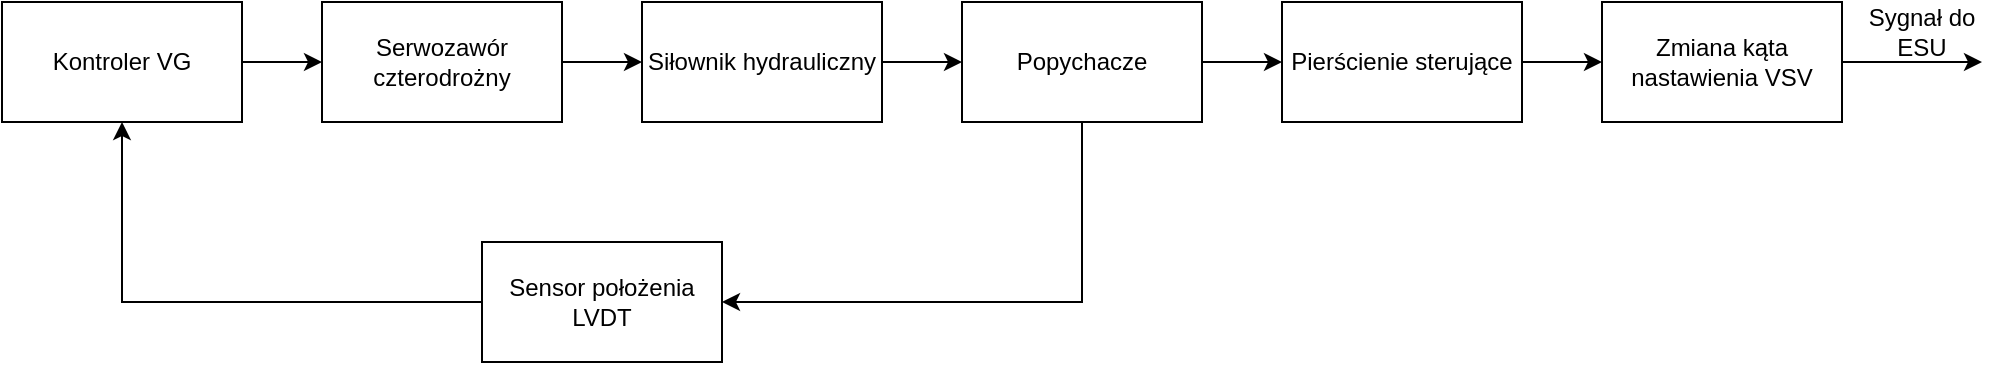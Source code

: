 <mxfile version="20.7.3" type="device"><diagram id="axhNe53pzyhSda9yolp8" name="Strona-1"><mxGraphModel dx="1235" dy="646" grid="1" gridSize="10" guides="1" tooltips="1" connect="1" arrows="1" fold="1" page="1" pageScale="1" pageWidth="1169" pageHeight="827" math="0" shadow="0"><root><mxCell id="0"/><mxCell id="1" parent="0"/><mxCell id="se-JJzplv_ac_gQHZDoa-3" value="" style="edgeStyle=orthogonalEdgeStyle;rounded=0;orthogonalLoop=1;jettySize=auto;html=1;" edge="1" parent="1" source="se-JJzplv_ac_gQHZDoa-1" target="se-JJzplv_ac_gQHZDoa-2"><mxGeometry relative="1" as="geometry"/></mxCell><mxCell id="se-JJzplv_ac_gQHZDoa-1" value="Kontroler VG" style="rounded=0;whiteSpace=wrap;html=1;" vertex="1" parent="1"><mxGeometry x="40" y="180" width="120" height="60" as="geometry"/></mxCell><mxCell id="se-JJzplv_ac_gQHZDoa-9" value="" style="edgeStyle=orthogonalEdgeStyle;rounded=0;orthogonalLoop=1;jettySize=auto;html=1;" edge="1" parent="1" source="se-JJzplv_ac_gQHZDoa-2" target="se-JJzplv_ac_gQHZDoa-8"><mxGeometry relative="1" as="geometry"/></mxCell><mxCell id="se-JJzplv_ac_gQHZDoa-2" value="Serwozawór czterodrożny" style="rounded=0;whiteSpace=wrap;html=1;" vertex="1" parent="1"><mxGeometry x="200" y="180" width="120" height="60" as="geometry"/></mxCell><mxCell id="se-JJzplv_ac_gQHZDoa-11" value="" style="edgeStyle=orthogonalEdgeStyle;rounded=0;orthogonalLoop=1;jettySize=auto;html=1;" edge="1" parent="1" source="se-JJzplv_ac_gQHZDoa-8" target="se-JJzplv_ac_gQHZDoa-10"><mxGeometry relative="1" as="geometry"/></mxCell><mxCell id="se-JJzplv_ac_gQHZDoa-8" value="Siłownik hydrauliczny" style="rounded=0;whiteSpace=wrap;html=1;" vertex="1" parent="1"><mxGeometry x="360" y="180" width="120" height="60" as="geometry"/></mxCell><mxCell id="se-JJzplv_ac_gQHZDoa-13" value="" style="edgeStyle=orthogonalEdgeStyle;rounded=0;orthogonalLoop=1;jettySize=auto;html=1;" edge="1" parent="1" source="se-JJzplv_ac_gQHZDoa-10" target="se-JJzplv_ac_gQHZDoa-12"><mxGeometry relative="1" as="geometry"/></mxCell><mxCell id="se-JJzplv_ac_gQHZDoa-16" style="edgeStyle=orthogonalEdgeStyle;rounded=0;orthogonalLoop=1;jettySize=auto;html=1;entryX=1;entryY=0.5;entryDx=0;entryDy=0;" edge="1" parent="1" source="se-JJzplv_ac_gQHZDoa-10" target="se-JJzplv_ac_gQHZDoa-15"><mxGeometry relative="1" as="geometry"><Array as="points"><mxPoint x="580" y="330"/></Array></mxGeometry></mxCell><mxCell id="se-JJzplv_ac_gQHZDoa-10" value="Popychacze" style="rounded=0;whiteSpace=wrap;html=1;" vertex="1" parent="1"><mxGeometry x="520" y="180" width="120" height="60" as="geometry"/></mxCell><mxCell id="se-JJzplv_ac_gQHZDoa-18" value="" style="edgeStyle=orthogonalEdgeStyle;rounded=0;orthogonalLoop=1;jettySize=auto;html=1;" edge="1" parent="1" source="se-JJzplv_ac_gQHZDoa-12" target="se-JJzplv_ac_gQHZDoa-14"><mxGeometry relative="1" as="geometry"/></mxCell><mxCell id="se-JJzplv_ac_gQHZDoa-12" value="Pierścienie sterujące" style="rounded=0;whiteSpace=wrap;html=1;" vertex="1" parent="1"><mxGeometry x="680" y="180" width="120" height="60" as="geometry"/></mxCell><mxCell id="se-JJzplv_ac_gQHZDoa-19" style="edgeStyle=orthogonalEdgeStyle;rounded=0;orthogonalLoop=1;jettySize=auto;html=1;" edge="1" parent="1" source="se-JJzplv_ac_gQHZDoa-14"><mxGeometry relative="1" as="geometry"><mxPoint x="1030" y="210" as="targetPoint"/></mxGeometry></mxCell><mxCell id="se-JJzplv_ac_gQHZDoa-14" value="Zmiana kąta nastawienia VSV" style="rounded=0;whiteSpace=wrap;html=1;" vertex="1" parent="1"><mxGeometry x="840" y="180" width="120" height="60" as="geometry"/></mxCell><mxCell id="se-JJzplv_ac_gQHZDoa-17" style="edgeStyle=orthogonalEdgeStyle;rounded=0;orthogonalLoop=1;jettySize=auto;html=1;entryX=0.5;entryY=1;entryDx=0;entryDy=0;" edge="1" parent="1" source="se-JJzplv_ac_gQHZDoa-15" target="se-JJzplv_ac_gQHZDoa-1"><mxGeometry relative="1" as="geometry"/></mxCell><mxCell id="se-JJzplv_ac_gQHZDoa-15" value="Sensor położenia LVDT" style="rounded=0;whiteSpace=wrap;html=1;" vertex="1" parent="1"><mxGeometry x="280" y="300" width="120" height="60" as="geometry"/></mxCell><mxCell id="se-JJzplv_ac_gQHZDoa-20" value="Sygnał do ESU" style="text;html=1;strokeColor=none;fillColor=none;align=center;verticalAlign=middle;whiteSpace=wrap;rounded=0;" vertex="1" parent="1"><mxGeometry x="970" y="180" width="60" height="30" as="geometry"/></mxCell></root></mxGraphModel></diagram></mxfile>